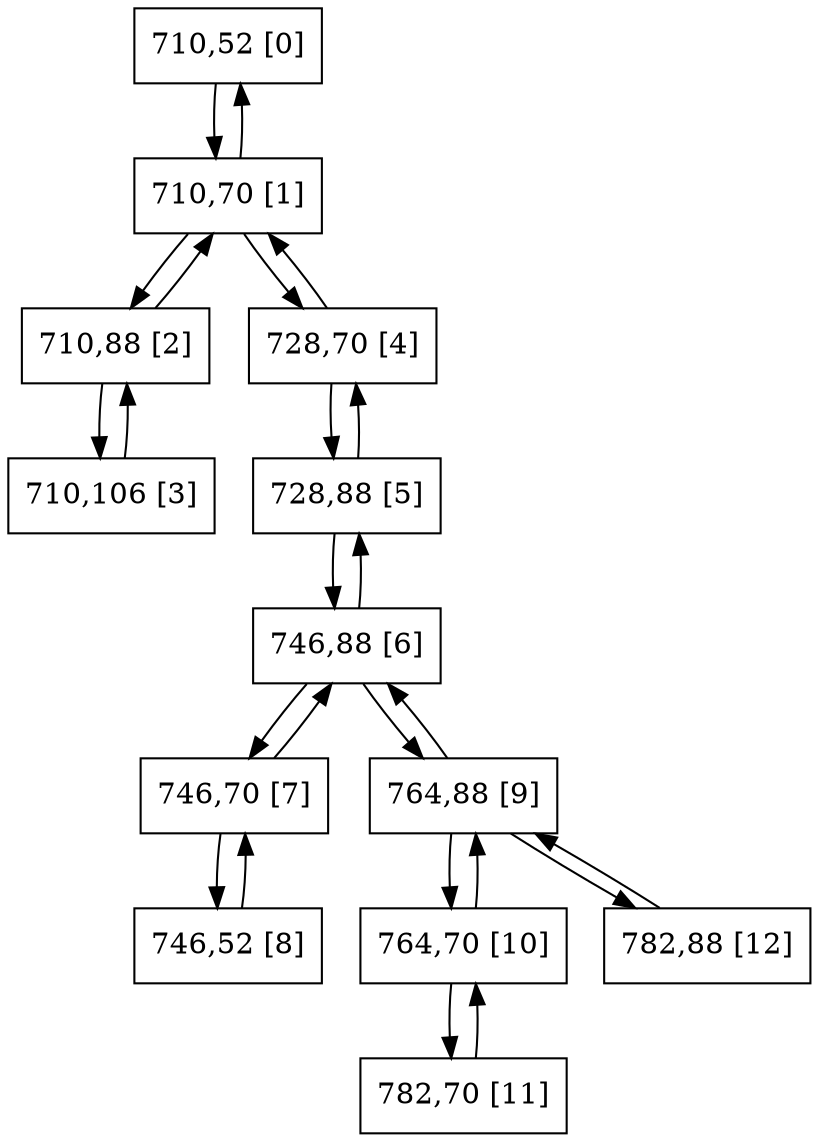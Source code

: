 digraph G {
graph [bgcolor=white size="20,20"]
node [shape=circle color=black]
0[shape = polygon, sides = 4, label="710,52 [0]", pos = "0,6.75!" ];
1[shape = polygon, sides = 4, label="710,70 [1]", pos = "0,4.5!" ];
2[shape = polygon, sides = 4, label="710,88 [2]", pos = "0,2.25!" ];
3[shape = polygon, sides = 4, label="710,106 [3]", pos = "0,0!" ];
4[shape = polygon, sides = 4, label="728,70 [4]", pos = "2.25,4.5!" ];
5[shape = polygon, sides = 4, label="728,88 [5]", pos = "2.25,2.25!" ];
6[shape = polygon, sides = 4, label="746,88 [6]", pos = "4.5,2.25!" ];
7[shape = polygon, sides = 4, label="746,70 [7]", pos = "4.5,4.5!" ];
8[shape = polygon, sides = 4, label="746,52 [8]", pos = "4.5,6.75!" ];
9[shape = polygon, sides = 4, label="764,88 [9]", pos = "6.75,2.25!" ];
10[shape = polygon, sides = 4, label="764,70 [10]", pos = "6.75,4.5!" ];
11[shape = polygon, sides = 4, label="782,70 [11]", pos = "9,4.5!" ];
12[shape = polygon, sides = 4, label="782,88 [12]", pos = "9,2.25!" ];
0->1 ;
1->0 ;
1->2 ;
1->4 ;
2->1 ;
2->3 ;
3->2 ;
4->1 ;
4->5 ;
5->4 ;
5->6 ;
6->5 ;
6->7 ;
6->9 ;
7->6 ;
7->8 ;
8->7 ;
9->6 ;
9->10 ;
9->12 ;
10->9 ;
10->11 ;
11->10 ;
12->9 ;
}
